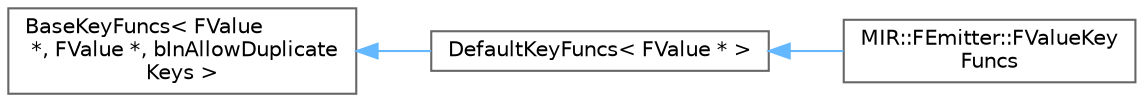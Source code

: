 digraph "Graphical Class Hierarchy"
{
 // INTERACTIVE_SVG=YES
 // LATEX_PDF_SIZE
  bgcolor="transparent";
  edge [fontname=Helvetica,fontsize=10,labelfontname=Helvetica,labelfontsize=10];
  node [fontname=Helvetica,fontsize=10,shape=box,height=0.2,width=0.4];
  rankdir="LR";
  Node0 [id="Node000000",label="BaseKeyFuncs\< FValue\l *, FValue *, bInAllowDuplicate\lKeys \>",height=0.2,width=0.4,color="grey40", fillcolor="white", style="filled",URL="$d8/d90/structBaseKeyFuncs.html",tooltip=" "];
  Node0 -> Node1 [id="edge2843_Node000000_Node000001",dir="back",color="steelblue1",style="solid",tooltip=" "];
  Node1 [id="Node000001",label="DefaultKeyFuncs\< FValue * \>",height=0.2,width=0.4,color="grey40", fillcolor="white", style="filled",URL="$df/dd1/structDefaultKeyFuncs.html",tooltip=" "];
  Node1 -> Node2 [id="edge2844_Node000001_Node000002",dir="back",color="steelblue1",style="solid",tooltip=" "];
  Node2 [id="Node000002",label="MIR::FEmitter::FValueKey\lFuncs",height=0.2,width=0.4,color="grey40", fillcolor="white", style="filled",URL="$d5/d64/structMIR_1_1FEmitter_1_1FValueKeyFuncs.html",tooltip=" "];
}
